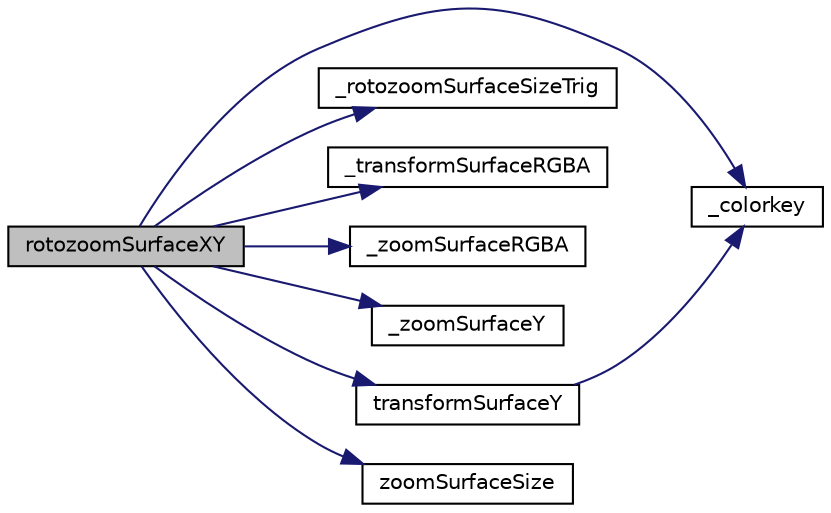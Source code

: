 digraph G
{
  bgcolor="transparent";
  edge [fontname="Helvetica",fontsize="10",labelfontname="Helvetica",labelfontsize="10"];
  node [fontname="Helvetica",fontsize="10",shape=record];
  rankdir=LR;
  Node1 [label="rotozoomSurfaceXY",height=0.2,width=0.4,color="black", fillcolor="grey75", style="filled" fontcolor="black"];
  Node1 -> Node2 [color="midnightblue",fontsize="10",style="solid"];
  Node2 [label="_colorkey",height=0.2,width=0.4,color="black",URL="$a00044.html#afe2a2e4dc6cc462c5fc98a2110b8e1ce",tooltip="Returns colorkey info for a surface."];
  Node1 -> Node3 [color="midnightblue",fontsize="10",style="solid"];
  Node3 [label="_rotozoomSurfaceSizeTrig",height=0.2,width=0.4,color="black",URL="$a00044.html#af48638a298820d4d1dd24a13896963d8",tooltip="Internal target surface sizing function for rotozooms with trig result return."];
  Node1 -> Node4 [color="midnightblue",fontsize="10",style="solid"];
  Node4 [label="_transformSurfaceRGBA",height=0.2,width=0.4,color="black",URL="$a00044.html#aae634e7b5e6ec1622fec361ecbd0d1b7",tooltip="Internal 32 bit rotozoomer with optional anti-aliasing."];
  Node1 -> Node5 [color="midnightblue",fontsize="10",style="solid"];
  Node5 [label="_zoomSurfaceRGBA",height=0.2,width=0.4,color="black",URL="$a00044.html#a9898b12bb565c4075c2da4db4891fd81",tooltip="Internal 32 bit Zoomer with optional anti-aliasing by bilinear interpolation."];
  Node1 -> Node6 [color="midnightblue",fontsize="10",style="solid"];
  Node6 [label="_zoomSurfaceY",height=0.2,width=0.4,color="black",URL="$a00044.html#acfeb5a322cbb575f105f1762d9d21c29",tooltip="Internal 8 bit Zoomer without smoothing."];
  Node1 -> Node7 [color="midnightblue",fontsize="10",style="solid"];
  Node7 [label="transformSurfaceY",height=0.2,width=0.4,color="black",URL="$a00044.html#a126e3b96b22cc18e78e33cc1f8eb6c3c",tooltip="Rotates and zooms 8 bit palette/Y &#39;src&#39; surface to &#39;dst&#39; surface without smoothing."];
  Node7 -> Node2 [color="midnightblue",fontsize="10",style="solid"];
  Node1 -> Node8 [color="midnightblue",fontsize="10",style="solid"];
  Node8 [label="zoomSurfaceSize",height=0.2,width=0.4,color="black",URL="$a00036.html#a7927e415d87ea7856794cd4cc77e0a25",tooltip="Calculates the size of the target surface for a zoomSurface() call."];
}

